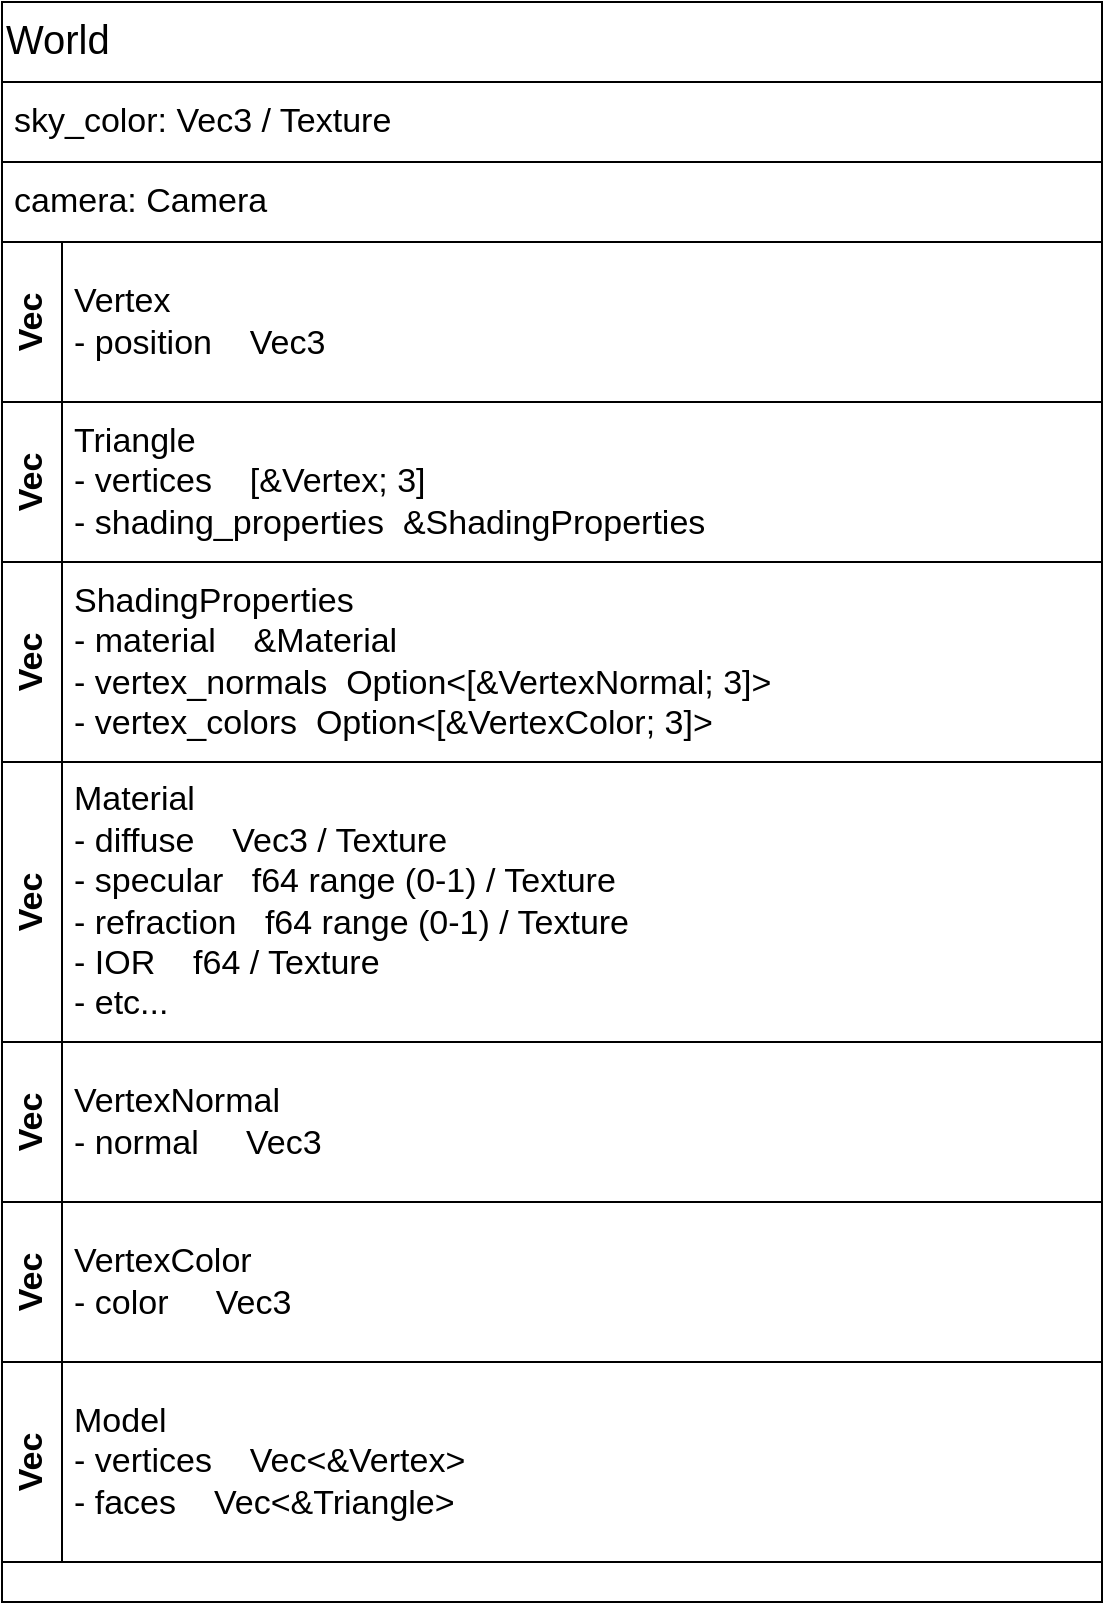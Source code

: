 <mxfile compressed="false" version="20.8.10" type="device">
  <diagram name="World description" id="bvDnlhXWyBqHuonZeT2K">
    <mxGraphModel dx="1480" dy="877" grid="1" gridSize="10" guides="1" tooltips="1" connect="1" arrows="1" fold="1" page="1" pageScale="1" pageWidth="850" pageHeight="1100" math="0" shadow="0">
      <root>
        <mxCell id="0" />
        <mxCell id="1" parent="0" />
        <mxCell id="HUqvqLyJJ_kkcIIuTqEg-1" value="World" style="rounded=0;whiteSpace=wrap;html=1;align=left;verticalAlign=top;fontSize=20;" vertex="1" parent="1">
          <mxGeometry x="80" y="80" width="550" height="800" as="geometry" />
        </mxCell>
        <mxCell id="HUqvqLyJJ_kkcIIuTqEg-2" value="Vec" style="swimlane;horizontal=0;whiteSpace=wrap;html=1;fontSize=17;startSize=30;" vertex="1" parent="1">
          <mxGeometry x="80" y="200" width="200" height="80" as="geometry" />
        </mxCell>
        <mxCell id="HUqvqLyJJ_kkcIIuTqEg-3" value="Vertex&lt;br&gt;- position&amp;nbsp;&lt;span style=&quot;white-space: pre;&quot;&gt;	&lt;/span&gt;&lt;span style=&quot;white-space: pre;&quot;&gt;	&lt;/span&gt;&lt;span style=&quot;white-space: pre;&quot;&gt;	&lt;/span&gt;Vec3" style="rounded=0;whiteSpace=wrap;html=1;fontSize=17;align=left;spacingLeft=4;" vertex="1" parent="1">
          <mxGeometry x="110" y="200" width="520" height="80" as="geometry" />
        </mxCell>
        <mxCell id="HUqvqLyJJ_kkcIIuTqEg-4" value="Vec" style="swimlane;horizontal=0;whiteSpace=wrap;html=1;fontSize=17;startSize=30;" vertex="1" parent="1">
          <mxGeometry x="80" y="280" width="200" height="80" as="geometry" />
        </mxCell>
        <mxCell id="HUqvqLyJJ_kkcIIuTqEg-5" value="Triangle&lt;br&gt;- vertices&amp;nbsp;&lt;span style=&quot;white-space: pre;&quot;&gt;	&lt;/span&gt;&lt;span style=&quot;white-space: pre;&quot;&gt;	&lt;span style=&quot;white-space: pre;&quot;&gt;	&lt;/span&gt;&lt;/span&gt;[&amp;amp;Vertex; 3]&lt;br&gt;- shading_properties&amp;nbsp;&lt;span style=&quot;white-space: pre;&quot;&gt;	&lt;/span&gt;&amp;amp;ShadingProperties" style="rounded=0;whiteSpace=wrap;html=1;fontSize=17;align=left;spacingLeft=4;" vertex="1" parent="1">
          <mxGeometry x="110" y="280" width="520" height="80" as="geometry" />
        </mxCell>
        <mxCell id="HUqvqLyJJ_kkcIIuTqEg-7" value="Vec" style="swimlane;horizontal=0;whiteSpace=wrap;html=1;fontSize=17;startSize=30;" vertex="1" parent="1">
          <mxGeometry x="80" y="360" width="30" height="100" as="geometry" />
        </mxCell>
        <mxCell id="HUqvqLyJJ_kkcIIuTqEg-8" value="ShadingProperties&lt;br&gt;- material&amp;nbsp;&lt;span style=&quot;white-space: pre;&quot;&gt;	&lt;/span&gt;&lt;span style=&quot;white-space: pre;&quot;&gt;	&lt;/span&gt;&lt;span style=&quot;white-space: pre;&quot;&gt;	&lt;/span&gt;&amp;amp;Material&lt;br&gt;- vertex_normals&lt;span style=&quot;white-space: pre;&quot;&gt;	&lt;/span&gt;&lt;span style=&quot;white-space: pre;&quot;&gt;	&lt;/span&gt;Option&amp;lt;[&amp;amp;VertexNormal; 3]&amp;gt;&lt;br&gt;- vertex_colors&lt;span style=&quot;white-space: pre;&quot;&gt;	&lt;/span&gt;&lt;span style=&quot;white-space: pre;&quot;&gt;	&lt;/span&gt;Option&amp;lt;[&amp;amp;VertexColor; 3]&amp;gt;&lt;span style=&quot;white-space: pre;&quot;&gt;	&lt;/span&gt;&lt;span style=&quot;white-space: pre;&quot;&gt;	&lt;/span&gt;" style="rounded=0;whiteSpace=wrap;html=1;fontSize=17;align=left;spacingLeft=4;" vertex="1" parent="1">
          <mxGeometry x="110" y="360" width="520" height="100" as="geometry" />
        </mxCell>
        <mxCell id="HUqvqLyJJ_kkcIIuTqEg-9" value="Vec" style="swimlane;horizontal=0;whiteSpace=wrap;html=1;fontSize=17;startSize=30;" vertex="1" parent="1">
          <mxGeometry x="80" y="600" width="200" height="80" as="geometry" />
        </mxCell>
        <mxCell id="HUqvqLyJJ_kkcIIuTqEg-10" value="VertexNormal&lt;br&gt;- normal&amp;nbsp;&lt;span style=&quot;white-space: pre;&quot;&gt;	&lt;/span&gt;&lt;span style=&quot;white-space: pre;&quot;&gt;	&lt;/span&gt;&lt;span style=&quot;white-space: pre;&quot;&gt;	&lt;span style=&quot;white-space: pre;&quot;&gt;	&lt;/span&gt;&lt;/span&gt;Vec3" style="rounded=0;whiteSpace=wrap;html=1;fontSize=17;align=left;spacingLeft=4;" vertex="1" parent="1">
          <mxGeometry x="110" y="600" width="520" height="80" as="geometry" />
        </mxCell>
        <mxCell id="HUqvqLyJJ_kkcIIuTqEg-11" value="Vec" style="swimlane;horizontal=0;whiteSpace=wrap;html=1;fontSize=17;startSize=30;" vertex="1" parent="1">
          <mxGeometry x="80" y="680" width="200" height="80" as="geometry" />
        </mxCell>
        <mxCell id="HUqvqLyJJ_kkcIIuTqEg-12" value="VertexColor&lt;br&gt;- color&amp;nbsp;&lt;span style=&quot;white-space: pre;&quot;&gt;	&lt;/span&gt;&lt;span style=&quot;white-space: pre;&quot;&gt;	&lt;/span&gt;&lt;span style=&quot;white-space: pre;&quot;&gt;	&lt;span style=&quot;white-space: pre;&quot;&gt;	&lt;/span&gt;&lt;/span&gt;Vec3" style="rounded=0;whiteSpace=wrap;html=1;fontSize=17;align=left;spacingLeft=4;" vertex="1" parent="1">
          <mxGeometry x="110" y="680" width="520" height="80" as="geometry" />
        </mxCell>
        <mxCell id="HUqvqLyJJ_kkcIIuTqEg-13" value="Vec" style="swimlane;horizontal=0;whiteSpace=wrap;html=1;fontSize=17;startSize=30;" vertex="1" parent="1">
          <mxGeometry x="80" y="460" width="200" height="140" as="geometry" />
        </mxCell>
        <mxCell id="HUqvqLyJJ_kkcIIuTqEg-14" value="Material&lt;br&gt;- diffuse&lt;span style=&quot;white-space: pre;&quot;&gt;	&lt;/span&gt;&lt;span style=&quot;white-space: pre;&quot;&gt;	&lt;/span&gt;&lt;span style=&quot;white-space: pre;&quot;&gt;	&lt;span style=&quot;white-space: pre;&quot;&gt;	&lt;/span&gt;&lt;/span&gt;Vec3 / Texture&lt;br&gt;- specular&lt;span style=&quot;white-space: pre;&quot;&gt;	&lt;/span&gt;&lt;span style=&quot;white-space: pre;&quot;&gt;	&lt;/span&gt;&lt;span style=&quot;white-space: pre;&quot;&gt;	&lt;/span&gt;f64 range (0-1) / Texture&lt;br&gt;- refraction&lt;span style=&quot;white-space: pre;&quot;&gt;	&lt;/span&gt;&lt;span style=&quot;white-space: pre;&quot;&gt;	&lt;/span&gt;&lt;span style=&quot;white-space: pre;&quot;&gt;	&lt;/span&gt;f64 range (0-1) / Texture&lt;br&gt;- IOR&lt;span style=&quot;white-space: pre;&quot;&gt;	&lt;/span&gt;&lt;span style=&quot;white-space: pre;&quot;&gt;	&lt;/span&gt;&lt;span style=&quot;white-space: pre;&quot;&gt;	&lt;/span&gt;&lt;span style=&quot;white-space: pre;&quot;&gt;	&lt;/span&gt;f64 / Texture&lt;br&gt;- etc..." style="rounded=0;whiteSpace=wrap;html=1;fontSize=17;align=left;spacingLeft=4;" vertex="1" parent="1">
          <mxGeometry x="110" y="460" width="520" height="140" as="geometry" />
        </mxCell>
        <mxCell id="HUqvqLyJJ_kkcIIuTqEg-15" value="Vec" style="swimlane;horizontal=0;whiteSpace=wrap;html=1;fontSize=17;startSize=30;" vertex="1" parent="1">
          <mxGeometry x="80" y="760" width="200" height="100" as="geometry" />
        </mxCell>
        <mxCell id="HUqvqLyJJ_kkcIIuTqEg-16" value="Model&lt;br&gt;- vertices&lt;span style=&quot;white-space: pre;&quot;&gt;	&lt;/span&gt;&lt;span style=&quot;white-space: pre;&quot;&gt;	&lt;/span&gt;&lt;span style=&quot;white-space: pre;&quot;&gt;	&lt;/span&gt;&lt;span style=&quot;white-space: pre;&quot;&gt;	&lt;/span&gt;Vec&amp;lt;&amp;amp;Vertex&amp;gt;&lt;br&gt;- faces&lt;span style=&quot;white-space: pre;&quot;&gt;	&lt;/span&gt;&lt;span style=&quot;white-space: pre;&quot;&gt;	&lt;/span&gt;&lt;span style=&quot;white-space: pre;&quot;&gt;	&lt;/span&gt;&lt;span style=&quot;white-space: pre;&quot;&gt;	&lt;/span&gt;Vec&amp;lt;&amp;amp;Triangle&amp;gt;&lt;br&gt;" style="rounded=0;whiteSpace=wrap;html=1;fontSize=17;align=left;spacingLeft=4;" vertex="1" parent="1">
          <mxGeometry x="110" y="760" width="520" height="100" as="geometry" />
        </mxCell>
        <mxCell id="HUqvqLyJJ_kkcIIuTqEg-19" value="sky_color: Vec3 / Texture" style="rounded=0;whiteSpace=wrap;html=1;fontSize=17;align=left;spacingLeft=4;" vertex="1" parent="1">
          <mxGeometry x="80" y="120" width="550" height="40" as="geometry" />
        </mxCell>
        <mxCell id="HUqvqLyJJ_kkcIIuTqEg-20" value="camera: Camera" style="rounded=0;whiteSpace=wrap;html=1;fontSize=17;align=left;spacingLeft=4;" vertex="1" parent="1">
          <mxGeometry x="80" y="160" width="550" height="40" as="geometry" />
        </mxCell>
      </root>
    </mxGraphModel>
  </diagram>
</mxfile>
